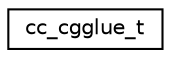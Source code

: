 digraph "Graphical Class Hierarchy"
{
 // LATEX_PDF_SIZE
  edge [fontname="Helvetica",fontsize="10",labelfontname="Helvetica",labelfontsize="10"];
  node [fontname="Helvetica",fontsize="10",shape=record];
  rankdir="LR";
  Node0 [label="cc_cgglue_t",height=0.2,width=0.4,color="black", fillcolor="white", style="filled",URL="$structcc__cgglue__t.html",tooltip=" "];
}

